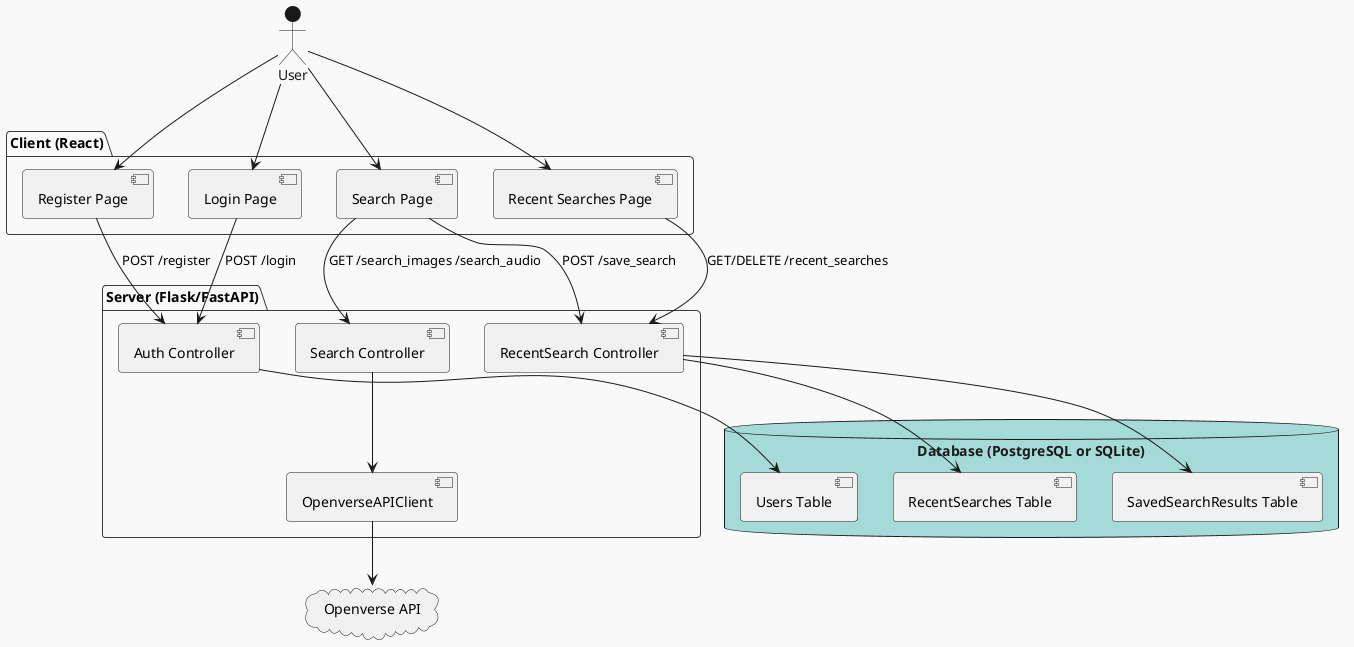 @startuml
!theme mars
actor User

package "Client (React)" {
  [Login Page]
  [Register Page]
  [Search Page]
  [Recent Searches Page]
}

package "Server (Flask/FastAPI)" {
  [Auth Controller]
  [Search Controller]
  [RecentSearch Controller]
  [OpenverseAPIClient]
}

database "Database (PostgreSQL or SQLite)" {
  [Users Table]
  [RecentSearches Table]
  [SavedSearchResults Table]
}

cloud "Openverse API" as Openverse

User --> [Login Page]
User --> [Register Page]
User --> [Search Page]
User --> [Recent Searches Page]

[Login Page] --> [Auth Controller] : POST /login
[Register Page] --> [Auth Controller] : POST /register
[Search Page] --> [Search Controller] : GET /search_images /search_audio
[Search Controller] --> [OpenverseAPIClient]
[OpenverseAPIClient] --> Openverse
[Search Page] --> [RecentSearch Controller] : POST /save_search
[Recent Searches Page] --> [RecentSearch Controller] : GET/DELETE /recent_searches

[Auth Controller] --> [Users Table]
[RecentSearch Controller] --> [RecentSearches Table]
[RecentSearch Controller] --> [SavedSearchResults Table]
@enduml
